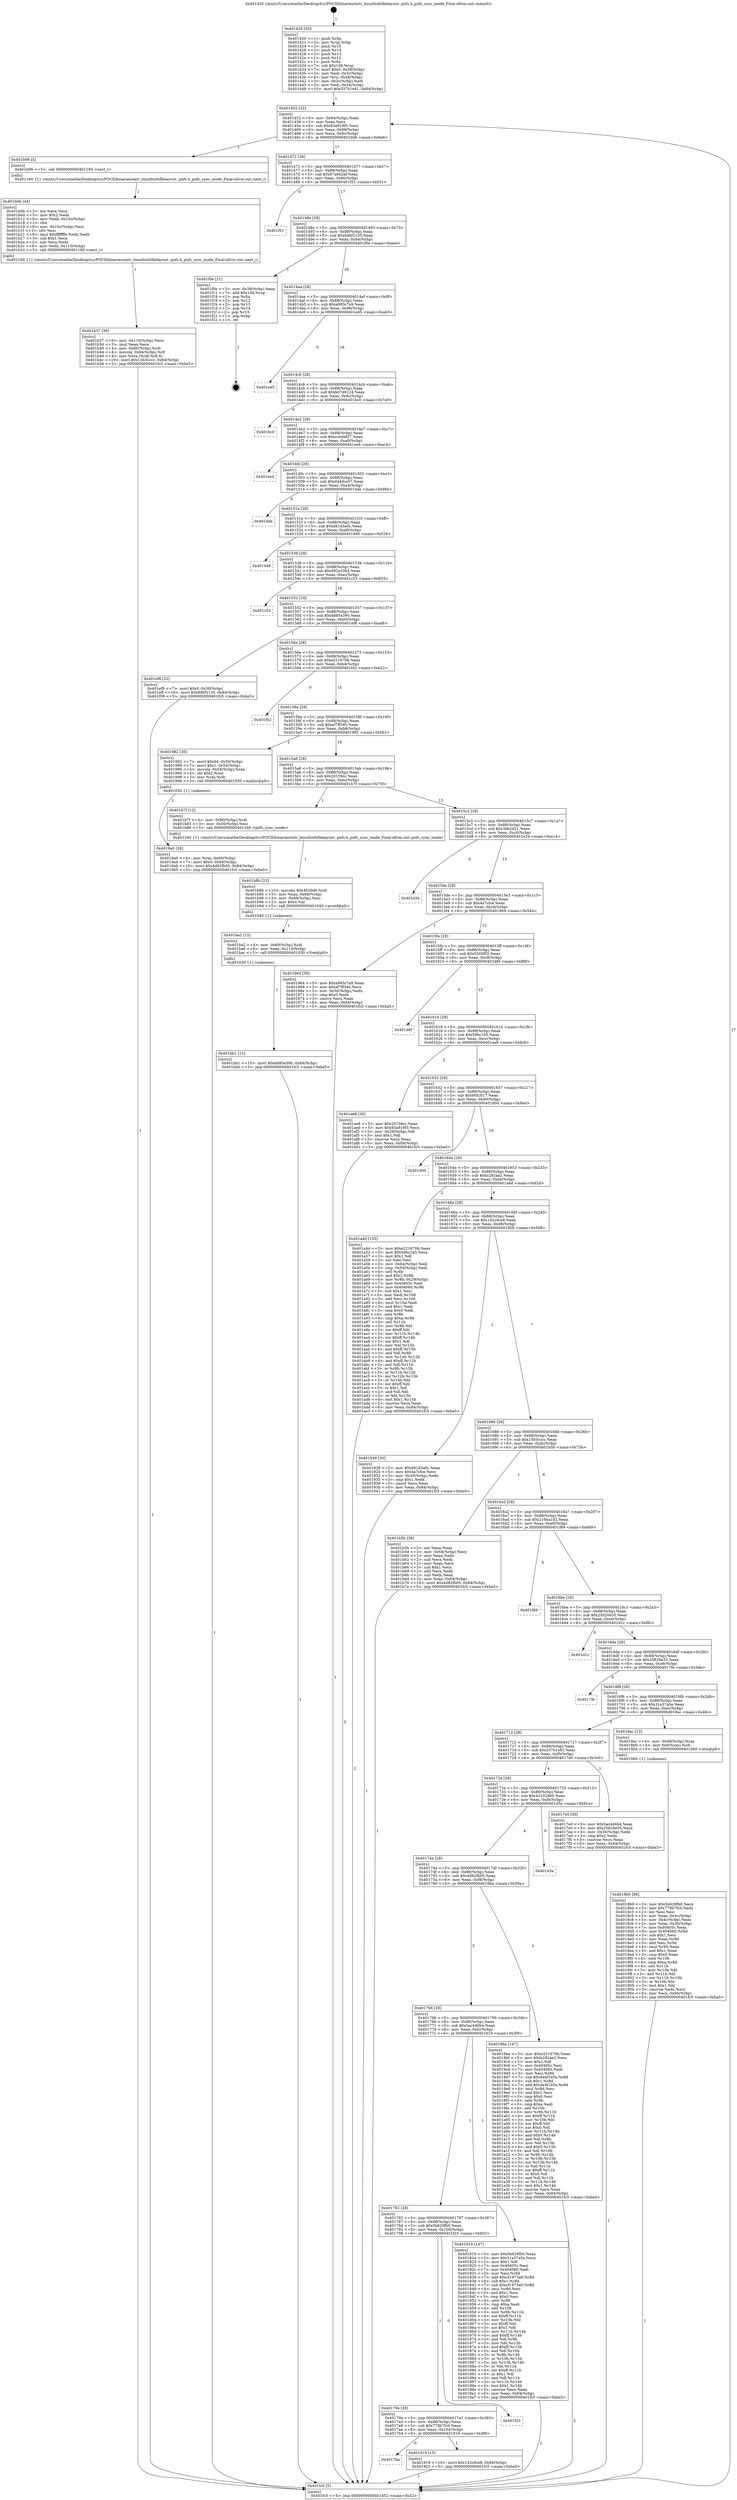 digraph "0x401420" {
  label = "0x401420 (/mnt/c/Users/mathe/Desktop/tcc/POCII/binaries/extr_linuxfsnfsfilelayout..pnfs.h_pnfs_sync_inode_Final-ollvm.out::main(0))"
  labelloc = "t"
  node[shape=record]

  Entry [label="",width=0.3,height=0.3,shape=circle,fillcolor=black,style=filled]
  "0x401452" [label="{
     0x401452 [32]\l
     | [instrs]\l
     &nbsp;&nbsp;0x401452 \<+6\>: mov -0x84(%rbp),%eax\l
     &nbsp;&nbsp;0x401458 \<+2\>: mov %eax,%ecx\l
     &nbsp;&nbsp;0x40145a \<+6\>: sub $0x83a919f3,%ecx\l
     &nbsp;&nbsp;0x401460 \<+6\>: mov %eax,-0x88(%rbp)\l
     &nbsp;&nbsp;0x401466 \<+6\>: mov %ecx,-0x8c(%rbp)\l
     &nbsp;&nbsp;0x40146c \<+6\>: je 0000000000401b06 \<main+0x6e6\>\l
  }"]
  "0x401b06" [label="{
     0x401b06 [5]\l
     | [instrs]\l
     &nbsp;&nbsp;0x401b06 \<+5\>: call 0000000000401160 \<next_i\>\l
     | [calls]\l
     &nbsp;&nbsp;0x401160 \{1\} (/mnt/c/Users/mathe/Desktop/tcc/POCII/binaries/extr_linuxfsnfsfilelayout..pnfs.h_pnfs_sync_inode_Final-ollvm.out::next_i)\l
  }"]
  "0x401472" [label="{
     0x401472 [28]\l
     | [instrs]\l
     &nbsp;&nbsp;0x401472 \<+5\>: jmp 0000000000401477 \<main+0x57\>\l
     &nbsp;&nbsp;0x401477 \<+6\>: mov -0x88(%rbp),%eax\l
     &nbsp;&nbsp;0x40147d \<+5\>: sub $0x97a6b2af,%eax\l
     &nbsp;&nbsp;0x401482 \<+6\>: mov %eax,-0x90(%rbp)\l
     &nbsp;&nbsp;0x401488 \<+6\>: je 0000000000401f51 \<main+0xb31\>\l
  }"]
  Exit [label="",width=0.3,height=0.3,shape=circle,fillcolor=black,style=filled,peripheries=2]
  "0x401f51" [label="{
     0x401f51\l
  }", style=dashed]
  "0x40148e" [label="{
     0x40148e [28]\l
     | [instrs]\l
     &nbsp;&nbsp;0x40148e \<+5\>: jmp 0000000000401493 \<main+0x73\>\l
     &nbsp;&nbsp;0x401493 \<+6\>: mov -0x88(%rbp),%eax\l
     &nbsp;&nbsp;0x401499 \<+5\>: sub $0x9d6f2135,%eax\l
     &nbsp;&nbsp;0x40149e \<+6\>: mov %eax,-0x94(%rbp)\l
     &nbsp;&nbsp;0x4014a4 \<+6\>: je 0000000000401f0e \<main+0xaee\>\l
  }"]
  "0x401bb1" [label="{
     0x401bb1 [15]\l
     | [instrs]\l
     &nbsp;&nbsp;0x401bb1 \<+10\>: movl $0xdd85a390,-0x84(%rbp)\l
     &nbsp;&nbsp;0x401bbb \<+5\>: jmp 0000000000401fc5 \<main+0xba5\>\l
  }"]
  "0x401f0e" [label="{
     0x401f0e [21]\l
     | [instrs]\l
     &nbsp;&nbsp;0x401f0e \<+3\>: mov -0x38(%rbp),%eax\l
     &nbsp;&nbsp;0x401f11 \<+7\>: add $0x108,%rsp\l
     &nbsp;&nbsp;0x401f18 \<+1\>: pop %rbx\l
     &nbsp;&nbsp;0x401f19 \<+2\>: pop %r12\l
     &nbsp;&nbsp;0x401f1b \<+2\>: pop %r13\l
     &nbsp;&nbsp;0x401f1d \<+2\>: pop %r14\l
     &nbsp;&nbsp;0x401f1f \<+2\>: pop %r15\l
     &nbsp;&nbsp;0x401f21 \<+1\>: pop %rbp\l
     &nbsp;&nbsp;0x401f22 \<+1\>: ret\l
  }"]
  "0x4014aa" [label="{
     0x4014aa [28]\l
     | [instrs]\l
     &nbsp;&nbsp;0x4014aa \<+5\>: jmp 00000000004014af \<main+0x8f\>\l
     &nbsp;&nbsp;0x4014af \<+6\>: mov -0x88(%rbp),%eax\l
     &nbsp;&nbsp;0x4014b5 \<+5\>: sub $0xa983c7a9,%eax\l
     &nbsp;&nbsp;0x4014ba \<+6\>: mov %eax,-0x98(%rbp)\l
     &nbsp;&nbsp;0x4014c0 \<+6\>: je 0000000000401ed5 \<main+0xab5\>\l
  }"]
  "0x401ba2" [label="{
     0x401ba2 [15]\l
     | [instrs]\l
     &nbsp;&nbsp;0x401ba2 \<+4\>: mov -0x60(%rbp),%rdi\l
     &nbsp;&nbsp;0x401ba6 \<+6\>: mov %eax,-0x114(%rbp)\l
     &nbsp;&nbsp;0x401bac \<+5\>: call 0000000000401030 \<free@plt\>\l
     | [calls]\l
     &nbsp;&nbsp;0x401030 \{1\} (unknown)\l
  }"]
  "0x401ed5" [label="{
     0x401ed5\l
  }", style=dashed]
  "0x4014c6" [label="{
     0x4014c6 [28]\l
     | [instrs]\l
     &nbsp;&nbsp;0x4014c6 \<+5\>: jmp 00000000004014cb \<main+0xab\>\l
     &nbsp;&nbsp;0x4014cb \<+6\>: mov -0x88(%rbp),%eax\l
     &nbsp;&nbsp;0x4014d1 \<+5\>: sub $0xb07d9124,%eax\l
     &nbsp;&nbsp;0x4014d6 \<+6\>: mov %eax,-0x9c(%rbp)\l
     &nbsp;&nbsp;0x4014dc \<+6\>: je 0000000000401bc0 \<main+0x7a0\>\l
  }"]
  "0x401b8b" [label="{
     0x401b8b [23]\l
     | [instrs]\l
     &nbsp;&nbsp;0x401b8b \<+10\>: movabs $0x4020d6,%rdi\l
     &nbsp;&nbsp;0x401b95 \<+3\>: mov %eax,-0x68(%rbp)\l
     &nbsp;&nbsp;0x401b98 \<+3\>: mov -0x68(%rbp),%esi\l
     &nbsp;&nbsp;0x401b9b \<+2\>: mov $0x0,%al\l
     &nbsp;&nbsp;0x401b9d \<+5\>: call 0000000000401040 \<printf@plt\>\l
     | [calls]\l
     &nbsp;&nbsp;0x401040 \{1\} (unknown)\l
  }"]
  "0x401bc0" [label="{
     0x401bc0\l
  }", style=dashed]
  "0x4014e2" [label="{
     0x4014e2 [28]\l
     | [instrs]\l
     &nbsp;&nbsp;0x4014e2 \<+5\>: jmp 00000000004014e7 \<main+0xc7\>\l
     &nbsp;&nbsp;0x4014e7 \<+6\>: mov -0x88(%rbp),%eax\l
     &nbsp;&nbsp;0x4014ed \<+5\>: sub $0xccb4bf27,%eax\l
     &nbsp;&nbsp;0x4014f2 \<+6\>: mov %eax,-0xa0(%rbp)\l
     &nbsp;&nbsp;0x4014f8 \<+6\>: je 0000000000401ee4 \<main+0xac4\>\l
  }"]
  "0x401b37" [label="{
     0x401b37 [36]\l
     | [instrs]\l
     &nbsp;&nbsp;0x401b37 \<+6\>: mov -0x110(%rbp),%ecx\l
     &nbsp;&nbsp;0x401b3d \<+3\>: imul %eax,%ecx\l
     &nbsp;&nbsp;0x401b40 \<+4\>: mov -0x60(%rbp),%rdi\l
     &nbsp;&nbsp;0x401b44 \<+4\>: movslq -0x64(%rbp),%r8\l
     &nbsp;&nbsp;0x401b48 \<+4\>: mov %ecx,(%rdi,%r8,4)\l
     &nbsp;&nbsp;0x401b4c \<+10\>: movl $0x15b3cccc,-0x84(%rbp)\l
     &nbsp;&nbsp;0x401b56 \<+5\>: jmp 0000000000401fc5 \<main+0xba5\>\l
  }"]
  "0x401ee4" [label="{
     0x401ee4\l
  }", style=dashed]
  "0x4014fe" [label="{
     0x4014fe [28]\l
     | [instrs]\l
     &nbsp;&nbsp;0x4014fe \<+5\>: jmp 0000000000401503 \<main+0xe3\>\l
     &nbsp;&nbsp;0x401503 \<+6\>: mov -0x88(%rbp),%eax\l
     &nbsp;&nbsp;0x401509 \<+5\>: sub $0xd44dce57,%eax\l
     &nbsp;&nbsp;0x40150e \<+6\>: mov %eax,-0xa4(%rbp)\l
     &nbsp;&nbsp;0x401514 \<+6\>: je 0000000000401dab \<main+0x98b\>\l
  }"]
  "0x401b0b" [label="{
     0x401b0b [44]\l
     | [instrs]\l
     &nbsp;&nbsp;0x401b0b \<+2\>: xor %ecx,%ecx\l
     &nbsp;&nbsp;0x401b0d \<+5\>: mov $0x2,%edx\l
     &nbsp;&nbsp;0x401b12 \<+6\>: mov %edx,-0x10c(%rbp)\l
     &nbsp;&nbsp;0x401b18 \<+1\>: cltd\l
     &nbsp;&nbsp;0x401b19 \<+6\>: mov -0x10c(%rbp),%esi\l
     &nbsp;&nbsp;0x401b1f \<+2\>: idiv %esi\l
     &nbsp;&nbsp;0x401b21 \<+6\>: imul $0xfffffffe,%edx,%edx\l
     &nbsp;&nbsp;0x401b27 \<+3\>: sub $0x1,%ecx\l
     &nbsp;&nbsp;0x401b2a \<+2\>: sub %ecx,%edx\l
     &nbsp;&nbsp;0x401b2c \<+6\>: mov %edx,-0x110(%rbp)\l
     &nbsp;&nbsp;0x401b32 \<+5\>: call 0000000000401160 \<next_i\>\l
     | [calls]\l
     &nbsp;&nbsp;0x401160 \{1\} (/mnt/c/Users/mathe/Desktop/tcc/POCII/binaries/extr_linuxfsnfsfilelayout..pnfs.h_pnfs_sync_inode_Final-ollvm.out::next_i)\l
  }"]
  "0x401dab" [label="{
     0x401dab\l
  }", style=dashed]
  "0x40151a" [label="{
     0x40151a [28]\l
     | [instrs]\l
     &nbsp;&nbsp;0x40151a \<+5\>: jmp 000000000040151f \<main+0xff\>\l
     &nbsp;&nbsp;0x40151f \<+6\>: mov -0x88(%rbp),%eax\l
     &nbsp;&nbsp;0x401525 \<+5\>: sub $0xd81d3a0c,%eax\l
     &nbsp;&nbsp;0x40152a \<+6\>: mov %eax,-0xa8(%rbp)\l
     &nbsp;&nbsp;0x401530 \<+6\>: je 0000000000401946 \<main+0x526\>\l
  }"]
  "0x4019a0" [label="{
     0x4019a0 [26]\l
     | [instrs]\l
     &nbsp;&nbsp;0x4019a0 \<+4\>: mov %rax,-0x60(%rbp)\l
     &nbsp;&nbsp;0x4019a4 \<+7\>: movl $0x0,-0x64(%rbp)\l
     &nbsp;&nbsp;0x4019ab \<+10\>: movl $0x4d82fb05,-0x84(%rbp)\l
     &nbsp;&nbsp;0x4019b5 \<+5\>: jmp 0000000000401fc5 \<main+0xba5\>\l
  }"]
  "0x401946" [label="{
     0x401946\l
  }", style=dashed]
  "0x401536" [label="{
     0x401536 [28]\l
     | [instrs]\l
     &nbsp;&nbsp;0x401536 \<+5\>: jmp 000000000040153b \<main+0x11b\>\l
     &nbsp;&nbsp;0x40153b \<+6\>: mov -0x88(%rbp),%eax\l
     &nbsp;&nbsp;0x401541 \<+5\>: sub $0xd92e10d4,%eax\l
     &nbsp;&nbsp;0x401546 \<+6\>: mov %eax,-0xac(%rbp)\l
     &nbsp;&nbsp;0x40154c \<+6\>: je 0000000000401c53 \<main+0x833\>\l
  }"]
  "0x4017ba" [label="{
     0x4017ba\l
  }", style=dashed]
  "0x401c53" [label="{
     0x401c53\l
  }", style=dashed]
  "0x401552" [label="{
     0x401552 [28]\l
     | [instrs]\l
     &nbsp;&nbsp;0x401552 \<+5\>: jmp 0000000000401557 \<main+0x137\>\l
     &nbsp;&nbsp;0x401557 \<+6\>: mov -0x88(%rbp),%eax\l
     &nbsp;&nbsp;0x40155d \<+5\>: sub $0xdd85a390,%eax\l
     &nbsp;&nbsp;0x401562 \<+6\>: mov %eax,-0xb0(%rbp)\l
     &nbsp;&nbsp;0x401568 \<+6\>: je 0000000000401ef8 \<main+0xad8\>\l
  }"]
  "0x401919" [label="{
     0x401919 [15]\l
     | [instrs]\l
     &nbsp;&nbsp;0x401919 \<+10\>: movl $0x142c9ce8,-0x84(%rbp)\l
     &nbsp;&nbsp;0x401923 \<+5\>: jmp 0000000000401fc5 \<main+0xba5\>\l
  }"]
  "0x401ef8" [label="{
     0x401ef8 [22]\l
     | [instrs]\l
     &nbsp;&nbsp;0x401ef8 \<+7\>: movl $0x0,-0x38(%rbp)\l
     &nbsp;&nbsp;0x401eff \<+10\>: movl $0x9d6f2135,-0x84(%rbp)\l
     &nbsp;&nbsp;0x401f09 \<+5\>: jmp 0000000000401fc5 \<main+0xba5\>\l
  }"]
  "0x40156e" [label="{
     0x40156e [28]\l
     | [instrs]\l
     &nbsp;&nbsp;0x40156e \<+5\>: jmp 0000000000401573 \<main+0x153\>\l
     &nbsp;&nbsp;0x401573 \<+6\>: mov -0x88(%rbp),%eax\l
     &nbsp;&nbsp;0x401579 \<+5\>: sub $0xe221670b,%eax\l
     &nbsp;&nbsp;0x40157e \<+6\>: mov %eax,-0xb4(%rbp)\l
     &nbsp;&nbsp;0x401584 \<+6\>: je 0000000000401f42 \<main+0xb22\>\l
  }"]
  "0x40179e" [label="{
     0x40179e [28]\l
     | [instrs]\l
     &nbsp;&nbsp;0x40179e \<+5\>: jmp 00000000004017a3 \<main+0x383\>\l
     &nbsp;&nbsp;0x4017a3 \<+6\>: mov -0x88(%rbp),%eax\l
     &nbsp;&nbsp;0x4017a9 \<+5\>: sub $0x778b7fc0,%eax\l
     &nbsp;&nbsp;0x4017ae \<+6\>: mov %eax,-0x104(%rbp)\l
     &nbsp;&nbsp;0x4017b4 \<+6\>: je 0000000000401919 \<main+0x4f9\>\l
  }"]
  "0x401f42" [label="{
     0x401f42\l
  }", style=dashed]
  "0x40158a" [label="{
     0x40158a [28]\l
     | [instrs]\l
     &nbsp;&nbsp;0x40158a \<+5\>: jmp 000000000040158f \<main+0x16f\>\l
     &nbsp;&nbsp;0x40158f \<+6\>: mov -0x88(%rbp),%eax\l
     &nbsp;&nbsp;0x401595 \<+5\>: sub $0xef7ff340,%eax\l
     &nbsp;&nbsp;0x40159a \<+6\>: mov %eax,-0xb8(%rbp)\l
     &nbsp;&nbsp;0x4015a0 \<+6\>: je 0000000000401982 \<main+0x562\>\l
  }"]
  "0x401f23" [label="{
     0x401f23\l
  }", style=dashed]
  "0x401982" [label="{
     0x401982 [30]\l
     | [instrs]\l
     &nbsp;&nbsp;0x401982 \<+7\>: movl $0x64,-0x50(%rbp)\l
     &nbsp;&nbsp;0x401989 \<+7\>: movl $0x1,-0x54(%rbp)\l
     &nbsp;&nbsp;0x401990 \<+4\>: movslq -0x54(%rbp),%rax\l
     &nbsp;&nbsp;0x401994 \<+4\>: shl $0x2,%rax\l
     &nbsp;&nbsp;0x401998 \<+3\>: mov %rax,%rdi\l
     &nbsp;&nbsp;0x40199b \<+5\>: call 0000000000401050 \<malloc@plt\>\l
     | [calls]\l
     &nbsp;&nbsp;0x401050 \{1\} (unknown)\l
  }"]
  "0x4015a6" [label="{
     0x4015a6 [28]\l
     | [instrs]\l
     &nbsp;&nbsp;0x4015a6 \<+5\>: jmp 00000000004015ab \<main+0x18b\>\l
     &nbsp;&nbsp;0x4015ab \<+6\>: mov -0x88(%rbp),%eax\l
     &nbsp;&nbsp;0x4015b1 \<+5\>: sub $0x20159cc,%eax\l
     &nbsp;&nbsp;0x4015b6 \<+6\>: mov %eax,-0xbc(%rbp)\l
     &nbsp;&nbsp;0x4015bc \<+6\>: je 0000000000401b7f \<main+0x75f\>\l
  }"]
  "0x4018b9" [label="{
     0x4018b9 [96]\l
     | [instrs]\l
     &nbsp;&nbsp;0x4018b9 \<+5\>: mov $0x5b629fb0,%ecx\l
     &nbsp;&nbsp;0x4018be \<+5\>: mov $0x778b7fc0,%edx\l
     &nbsp;&nbsp;0x4018c3 \<+2\>: xor %esi,%esi\l
     &nbsp;&nbsp;0x4018c5 \<+3\>: mov %eax,-0x4c(%rbp)\l
     &nbsp;&nbsp;0x4018c8 \<+3\>: mov -0x4c(%rbp),%eax\l
     &nbsp;&nbsp;0x4018cb \<+3\>: mov %eax,-0x30(%rbp)\l
     &nbsp;&nbsp;0x4018ce \<+7\>: mov 0x40405c,%eax\l
     &nbsp;&nbsp;0x4018d5 \<+8\>: mov 0x404060,%r8d\l
     &nbsp;&nbsp;0x4018dd \<+3\>: sub $0x1,%esi\l
     &nbsp;&nbsp;0x4018e0 \<+3\>: mov %eax,%r9d\l
     &nbsp;&nbsp;0x4018e3 \<+3\>: add %esi,%r9d\l
     &nbsp;&nbsp;0x4018e6 \<+4\>: imul %r9d,%eax\l
     &nbsp;&nbsp;0x4018ea \<+3\>: and $0x1,%eax\l
     &nbsp;&nbsp;0x4018ed \<+3\>: cmp $0x0,%eax\l
     &nbsp;&nbsp;0x4018f0 \<+4\>: sete %r10b\l
     &nbsp;&nbsp;0x4018f4 \<+4\>: cmp $0xa,%r8d\l
     &nbsp;&nbsp;0x4018f8 \<+4\>: setl %r11b\l
     &nbsp;&nbsp;0x4018fc \<+3\>: mov %r10b,%bl\l
     &nbsp;&nbsp;0x4018ff \<+3\>: and %r11b,%bl\l
     &nbsp;&nbsp;0x401902 \<+3\>: xor %r11b,%r10b\l
     &nbsp;&nbsp;0x401905 \<+3\>: or %r10b,%bl\l
     &nbsp;&nbsp;0x401908 \<+3\>: test $0x1,%bl\l
     &nbsp;&nbsp;0x40190b \<+3\>: cmovne %edx,%ecx\l
     &nbsp;&nbsp;0x40190e \<+6\>: mov %ecx,-0x84(%rbp)\l
     &nbsp;&nbsp;0x401914 \<+5\>: jmp 0000000000401fc5 \<main+0xba5\>\l
  }"]
  "0x401b7f" [label="{
     0x401b7f [12]\l
     | [instrs]\l
     &nbsp;&nbsp;0x401b7f \<+4\>: mov -0x60(%rbp),%rdi\l
     &nbsp;&nbsp;0x401b83 \<+3\>: mov -0x50(%rbp),%esi\l
     &nbsp;&nbsp;0x401b86 \<+5\>: call 0000000000401240 \<pnfs_sync_inode\>\l
     | [calls]\l
     &nbsp;&nbsp;0x401240 \{1\} (/mnt/c/Users/mathe/Desktop/tcc/POCII/binaries/extr_linuxfsnfsfilelayout..pnfs.h_pnfs_sync_inode_Final-ollvm.out::pnfs_sync_inode)\l
  }"]
  "0x4015c2" [label="{
     0x4015c2 [28]\l
     | [instrs]\l
     &nbsp;&nbsp;0x4015c2 \<+5\>: jmp 00000000004015c7 \<main+0x1a7\>\l
     &nbsp;&nbsp;0x4015c7 \<+6\>: mov -0x88(%rbp),%eax\l
     &nbsp;&nbsp;0x4015cd \<+5\>: sub $0x3bb2d21,%eax\l
     &nbsp;&nbsp;0x4015d2 \<+6\>: mov %eax,-0xc0(%rbp)\l
     &nbsp;&nbsp;0x4015d8 \<+6\>: je 0000000000401e34 \<main+0xa14\>\l
  }"]
  "0x401782" [label="{
     0x401782 [28]\l
     | [instrs]\l
     &nbsp;&nbsp;0x401782 \<+5\>: jmp 0000000000401787 \<main+0x367\>\l
     &nbsp;&nbsp;0x401787 \<+6\>: mov -0x88(%rbp),%eax\l
     &nbsp;&nbsp;0x40178d \<+5\>: sub $0x5b629fb0,%eax\l
     &nbsp;&nbsp;0x401792 \<+6\>: mov %eax,-0x100(%rbp)\l
     &nbsp;&nbsp;0x401798 \<+6\>: je 0000000000401f23 \<main+0xb03\>\l
  }"]
  "0x401e34" [label="{
     0x401e34\l
  }", style=dashed]
  "0x4015de" [label="{
     0x4015de [28]\l
     | [instrs]\l
     &nbsp;&nbsp;0x4015de \<+5\>: jmp 00000000004015e3 \<main+0x1c3\>\l
     &nbsp;&nbsp;0x4015e3 \<+6\>: mov -0x88(%rbp),%eax\l
     &nbsp;&nbsp;0x4015e9 \<+5\>: sub $0x4a7cfce,%eax\l
     &nbsp;&nbsp;0x4015ee \<+6\>: mov %eax,-0xc4(%rbp)\l
     &nbsp;&nbsp;0x4015f4 \<+6\>: je 0000000000401964 \<main+0x544\>\l
  }"]
  "0x401819" [label="{
     0x401819 [147]\l
     | [instrs]\l
     &nbsp;&nbsp;0x401819 \<+5\>: mov $0x5b629fb0,%eax\l
     &nbsp;&nbsp;0x40181e \<+5\>: mov $0x31a37a5a,%ecx\l
     &nbsp;&nbsp;0x401823 \<+2\>: mov $0x1,%dl\l
     &nbsp;&nbsp;0x401825 \<+7\>: mov 0x40405c,%esi\l
     &nbsp;&nbsp;0x40182c \<+7\>: mov 0x404060,%edi\l
     &nbsp;&nbsp;0x401833 \<+3\>: mov %esi,%r8d\l
     &nbsp;&nbsp;0x401836 \<+7\>: add $0xcf1973a0,%r8d\l
     &nbsp;&nbsp;0x40183d \<+4\>: sub $0x1,%r8d\l
     &nbsp;&nbsp;0x401841 \<+7\>: sub $0xcf1973a0,%r8d\l
     &nbsp;&nbsp;0x401848 \<+4\>: imul %r8d,%esi\l
     &nbsp;&nbsp;0x40184c \<+3\>: and $0x1,%esi\l
     &nbsp;&nbsp;0x40184f \<+3\>: cmp $0x0,%esi\l
     &nbsp;&nbsp;0x401852 \<+4\>: sete %r9b\l
     &nbsp;&nbsp;0x401856 \<+3\>: cmp $0xa,%edi\l
     &nbsp;&nbsp;0x401859 \<+4\>: setl %r10b\l
     &nbsp;&nbsp;0x40185d \<+3\>: mov %r9b,%r11b\l
     &nbsp;&nbsp;0x401860 \<+4\>: xor $0xff,%r11b\l
     &nbsp;&nbsp;0x401864 \<+3\>: mov %r10b,%bl\l
     &nbsp;&nbsp;0x401867 \<+3\>: xor $0xff,%bl\l
     &nbsp;&nbsp;0x40186a \<+3\>: xor $0x1,%dl\l
     &nbsp;&nbsp;0x40186d \<+3\>: mov %r11b,%r14b\l
     &nbsp;&nbsp;0x401870 \<+4\>: and $0xff,%r14b\l
     &nbsp;&nbsp;0x401874 \<+3\>: and %dl,%r9b\l
     &nbsp;&nbsp;0x401877 \<+3\>: mov %bl,%r15b\l
     &nbsp;&nbsp;0x40187a \<+4\>: and $0xff,%r15b\l
     &nbsp;&nbsp;0x40187e \<+3\>: and %dl,%r10b\l
     &nbsp;&nbsp;0x401881 \<+3\>: or %r9b,%r14b\l
     &nbsp;&nbsp;0x401884 \<+3\>: or %r10b,%r15b\l
     &nbsp;&nbsp;0x401887 \<+3\>: xor %r15b,%r14b\l
     &nbsp;&nbsp;0x40188a \<+3\>: or %bl,%r11b\l
     &nbsp;&nbsp;0x40188d \<+4\>: xor $0xff,%r11b\l
     &nbsp;&nbsp;0x401891 \<+3\>: or $0x1,%dl\l
     &nbsp;&nbsp;0x401894 \<+3\>: and %dl,%r11b\l
     &nbsp;&nbsp;0x401897 \<+3\>: or %r11b,%r14b\l
     &nbsp;&nbsp;0x40189a \<+4\>: test $0x1,%r14b\l
     &nbsp;&nbsp;0x40189e \<+3\>: cmovne %ecx,%eax\l
     &nbsp;&nbsp;0x4018a1 \<+6\>: mov %eax,-0x84(%rbp)\l
     &nbsp;&nbsp;0x4018a7 \<+5\>: jmp 0000000000401fc5 \<main+0xba5\>\l
  }"]
  "0x401964" [label="{
     0x401964 [30]\l
     | [instrs]\l
     &nbsp;&nbsp;0x401964 \<+5\>: mov $0xa983c7a9,%eax\l
     &nbsp;&nbsp;0x401969 \<+5\>: mov $0xef7ff340,%ecx\l
     &nbsp;&nbsp;0x40196e \<+3\>: mov -0x30(%rbp),%edx\l
     &nbsp;&nbsp;0x401971 \<+3\>: cmp $0x0,%edx\l
     &nbsp;&nbsp;0x401974 \<+3\>: cmove %ecx,%eax\l
     &nbsp;&nbsp;0x401977 \<+6\>: mov %eax,-0x84(%rbp)\l
     &nbsp;&nbsp;0x40197d \<+5\>: jmp 0000000000401fc5 \<main+0xba5\>\l
  }"]
  "0x4015fa" [label="{
     0x4015fa [28]\l
     | [instrs]\l
     &nbsp;&nbsp;0x4015fa \<+5\>: jmp 00000000004015ff \<main+0x1df\>\l
     &nbsp;&nbsp;0x4015ff \<+6\>: mov -0x88(%rbp),%eax\l
     &nbsp;&nbsp;0x401605 \<+5\>: sub $0x5505f55,%eax\l
     &nbsp;&nbsp;0x40160a \<+6\>: mov %eax,-0xc8(%rbp)\l
     &nbsp;&nbsp;0x401610 \<+6\>: je 0000000000401d8f \<main+0x96f\>\l
  }"]
  "0x401766" [label="{
     0x401766 [28]\l
     | [instrs]\l
     &nbsp;&nbsp;0x401766 \<+5\>: jmp 000000000040176b \<main+0x34b\>\l
     &nbsp;&nbsp;0x40176b \<+6\>: mov -0x88(%rbp),%eax\l
     &nbsp;&nbsp;0x401771 \<+5\>: sub $0x5ac446b4,%eax\l
     &nbsp;&nbsp;0x401776 \<+6\>: mov %eax,-0xfc(%rbp)\l
     &nbsp;&nbsp;0x40177c \<+6\>: je 0000000000401819 \<main+0x3f9\>\l
  }"]
  "0x401d8f" [label="{
     0x401d8f\l
  }", style=dashed]
  "0x401616" [label="{
     0x401616 [28]\l
     | [instrs]\l
     &nbsp;&nbsp;0x401616 \<+5\>: jmp 000000000040161b \<main+0x1fb\>\l
     &nbsp;&nbsp;0x40161b \<+6\>: mov -0x88(%rbp),%eax\l
     &nbsp;&nbsp;0x401621 \<+5\>: sub $0x59bc1b5,%eax\l
     &nbsp;&nbsp;0x401626 \<+6\>: mov %eax,-0xcc(%rbp)\l
     &nbsp;&nbsp;0x40162c \<+6\>: je 0000000000401ae8 \<main+0x6c8\>\l
  }"]
  "0x4019ba" [label="{
     0x4019ba [147]\l
     | [instrs]\l
     &nbsp;&nbsp;0x4019ba \<+5\>: mov $0xe221670b,%eax\l
     &nbsp;&nbsp;0x4019bf \<+5\>: mov $0xb282aa2,%ecx\l
     &nbsp;&nbsp;0x4019c4 \<+2\>: mov $0x1,%dl\l
     &nbsp;&nbsp;0x4019c6 \<+7\>: mov 0x40405c,%esi\l
     &nbsp;&nbsp;0x4019cd \<+7\>: mov 0x404060,%edi\l
     &nbsp;&nbsp;0x4019d4 \<+3\>: mov %esi,%r8d\l
     &nbsp;&nbsp;0x4019d7 \<+7\>: sub $0x4e4f1b5a,%r8d\l
     &nbsp;&nbsp;0x4019de \<+4\>: sub $0x1,%r8d\l
     &nbsp;&nbsp;0x4019e2 \<+7\>: add $0x4e4f1b5a,%r8d\l
     &nbsp;&nbsp;0x4019e9 \<+4\>: imul %r8d,%esi\l
     &nbsp;&nbsp;0x4019ed \<+3\>: and $0x1,%esi\l
     &nbsp;&nbsp;0x4019f0 \<+3\>: cmp $0x0,%esi\l
     &nbsp;&nbsp;0x4019f3 \<+4\>: sete %r9b\l
     &nbsp;&nbsp;0x4019f7 \<+3\>: cmp $0xa,%edi\l
     &nbsp;&nbsp;0x4019fa \<+4\>: setl %r10b\l
     &nbsp;&nbsp;0x4019fe \<+3\>: mov %r9b,%r11b\l
     &nbsp;&nbsp;0x401a01 \<+4\>: xor $0xff,%r11b\l
     &nbsp;&nbsp;0x401a05 \<+3\>: mov %r10b,%bl\l
     &nbsp;&nbsp;0x401a08 \<+3\>: xor $0xff,%bl\l
     &nbsp;&nbsp;0x401a0b \<+3\>: xor $0x0,%dl\l
     &nbsp;&nbsp;0x401a0e \<+3\>: mov %r11b,%r14b\l
     &nbsp;&nbsp;0x401a11 \<+4\>: and $0x0,%r14b\l
     &nbsp;&nbsp;0x401a15 \<+3\>: and %dl,%r9b\l
     &nbsp;&nbsp;0x401a18 \<+3\>: mov %bl,%r15b\l
     &nbsp;&nbsp;0x401a1b \<+4\>: and $0x0,%r15b\l
     &nbsp;&nbsp;0x401a1f \<+3\>: and %dl,%r10b\l
     &nbsp;&nbsp;0x401a22 \<+3\>: or %r9b,%r14b\l
     &nbsp;&nbsp;0x401a25 \<+3\>: or %r10b,%r15b\l
     &nbsp;&nbsp;0x401a28 \<+3\>: xor %r15b,%r14b\l
     &nbsp;&nbsp;0x401a2b \<+3\>: or %bl,%r11b\l
     &nbsp;&nbsp;0x401a2e \<+4\>: xor $0xff,%r11b\l
     &nbsp;&nbsp;0x401a32 \<+3\>: or $0x0,%dl\l
     &nbsp;&nbsp;0x401a35 \<+3\>: and %dl,%r11b\l
     &nbsp;&nbsp;0x401a38 \<+3\>: or %r11b,%r14b\l
     &nbsp;&nbsp;0x401a3b \<+4\>: test $0x1,%r14b\l
     &nbsp;&nbsp;0x401a3f \<+3\>: cmovne %ecx,%eax\l
     &nbsp;&nbsp;0x401a42 \<+6\>: mov %eax,-0x84(%rbp)\l
     &nbsp;&nbsp;0x401a48 \<+5\>: jmp 0000000000401fc5 \<main+0xba5\>\l
  }"]
  "0x401ae8" [label="{
     0x401ae8 [30]\l
     | [instrs]\l
     &nbsp;&nbsp;0x401ae8 \<+5\>: mov $0x20159cc,%eax\l
     &nbsp;&nbsp;0x401aed \<+5\>: mov $0x83a919f3,%ecx\l
     &nbsp;&nbsp;0x401af2 \<+3\>: mov -0x29(%rbp),%dl\l
     &nbsp;&nbsp;0x401af5 \<+3\>: test $0x1,%dl\l
     &nbsp;&nbsp;0x401af8 \<+3\>: cmovne %ecx,%eax\l
     &nbsp;&nbsp;0x401afb \<+6\>: mov %eax,-0x84(%rbp)\l
     &nbsp;&nbsp;0x401b01 \<+5\>: jmp 0000000000401fc5 \<main+0xba5\>\l
  }"]
  "0x401632" [label="{
     0x401632 [28]\l
     | [instrs]\l
     &nbsp;&nbsp;0x401632 \<+5\>: jmp 0000000000401637 \<main+0x217\>\l
     &nbsp;&nbsp;0x401637 \<+6\>: mov -0x88(%rbp),%eax\l
     &nbsp;&nbsp;0x40163d \<+5\>: sub $0x90b3f17,%eax\l
     &nbsp;&nbsp;0x401642 \<+6\>: mov %eax,-0xd0(%rbp)\l
     &nbsp;&nbsp;0x401648 \<+6\>: je 0000000000401d0d \<main+0x8ed\>\l
  }"]
  "0x40174a" [label="{
     0x40174a [28]\l
     | [instrs]\l
     &nbsp;&nbsp;0x40174a \<+5\>: jmp 000000000040174f \<main+0x32f\>\l
     &nbsp;&nbsp;0x40174f \<+6\>: mov -0x88(%rbp),%eax\l
     &nbsp;&nbsp;0x401755 \<+5\>: sub $0x4d82fb05,%eax\l
     &nbsp;&nbsp;0x40175a \<+6\>: mov %eax,-0xf8(%rbp)\l
     &nbsp;&nbsp;0x401760 \<+6\>: je 00000000004019ba \<main+0x59a\>\l
  }"]
  "0x401d0d" [label="{
     0x401d0d\l
  }", style=dashed]
  "0x40164e" [label="{
     0x40164e [28]\l
     | [instrs]\l
     &nbsp;&nbsp;0x40164e \<+5\>: jmp 0000000000401653 \<main+0x233\>\l
     &nbsp;&nbsp;0x401653 \<+6\>: mov -0x88(%rbp),%eax\l
     &nbsp;&nbsp;0x401659 \<+5\>: sub $0xb282aa2,%eax\l
     &nbsp;&nbsp;0x40165e \<+6\>: mov %eax,-0xd4(%rbp)\l
     &nbsp;&nbsp;0x401664 \<+6\>: je 0000000000401a4d \<main+0x62d\>\l
  }"]
  "0x401d3a" [label="{
     0x401d3a\l
  }", style=dashed]
  "0x401a4d" [label="{
     0x401a4d [155]\l
     | [instrs]\l
     &nbsp;&nbsp;0x401a4d \<+5\>: mov $0xe221670b,%eax\l
     &nbsp;&nbsp;0x401a52 \<+5\>: mov $0x59bc1b5,%ecx\l
     &nbsp;&nbsp;0x401a57 \<+2\>: mov $0x1,%dl\l
     &nbsp;&nbsp;0x401a59 \<+2\>: xor %esi,%esi\l
     &nbsp;&nbsp;0x401a5b \<+3\>: mov -0x64(%rbp),%edi\l
     &nbsp;&nbsp;0x401a5e \<+3\>: cmp -0x54(%rbp),%edi\l
     &nbsp;&nbsp;0x401a61 \<+4\>: setl %r8b\l
     &nbsp;&nbsp;0x401a65 \<+4\>: and $0x1,%r8b\l
     &nbsp;&nbsp;0x401a69 \<+4\>: mov %r8b,-0x29(%rbp)\l
     &nbsp;&nbsp;0x401a6d \<+7\>: mov 0x40405c,%edi\l
     &nbsp;&nbsp;0x401a74 \<+8\>: mov 0x404060,%r9d\l
     &nbsp;&nbsp;0x401a7c \<+3\>: sub $0x1,%esi\l
     &nbsp;&nbsp;0x401a7f \<+3\>: mov %edi,%r10d\l
     &nbsp;&nbsp;0x401a82 \<+3\>: add %esi,%r10d\l
     &nbsp;&nbsp;0x401a85 \<+4\>: imul %r10d,%edi\l
     &nbsp;&nbsp;0x401a89 \<+3\>: and $0x1,%edi\l
     &nbsp;&nbsp;0x401a8c \<+3\>: cmp $0x0,%edi\l
     &nbsp;&nbsp;0x401a8f \<+4\>: sete %r8b\l
     &nbsp;&nbsp;0x401a93 \<+4\>: cmp $0xa,%r9d\l
     &nbsp;&nbsp;0x401a97 \<+4\>: setl %r11b\l
     &nbsp;&nbsp;0x401a9b \<+3\>: mov %r8b,%bl\l
     &nbsp;&nbsp;0x401a9e \<+3\>: xor $0xff,%bl\l
     &nbsp;&nbsp;0x401aa1 \<+3\>: mov %r11b,%r14b\l
     &nbsp;&nbsp;0x401aa4 \<+4\>: xor $0xff,%r14b\l
     &nbsp;&nbsp;0x401aa8 \<+3\>: xor $0x1,%dl\l
     &nbsp;&nbsp;0x401aab \<+3\>: mov %bl,%r15b\l
     &nbsp;&nbsp;0x401aae \<+4\>: and $0xff,%r15b\l
     &nbsp;&nbsp;0x401ab2 \<+3\>: and %dl,%r8b\l
     &nbsp;&nbsp;0x401ab5 \<+3\>: mov %r14b,%r12b\l
     &nbsp;&nbsp;0x401ab8 \<+4\>: and $0xff,%r12b\l
     &nbsp;&nbsp;0x401abc \<+3\>: and %dl,%r11b\l
     &nbsp;&nbsp;0x401abf \<+3\>: or %r8b,%r15b\l
     &nbsp;&nbsp;0x401ac2 \<+3\>: or %r11b,%r12b\l
     &nbsp;&nbsp;0x401ac5 \<+3\>: xor %r12b,%r15b\l
     &nbsp;&nbsp;0x401ac8 \<+3\>: or %r14b,%bl\l
     &nbsp;&nbsp;0x401acb \<+3\>: xor $0xff,%bl\l
     &nbsp;&nbsp;0x401ace \<+3\>: or $0x1,%dl\l
     &nbsp;&nbsp;0x401ad1 \<+2\>: and %dl,%bl\l
     &nbsp;&nbsp;0x401ad3 \<+3\>: or %bl,%r15b\l
     &nbsp;&nbsp;0x401ad6 \<+4\>: test $0x1,%r15b\l
     &nbsp;&nbsp;0x401ada \<+3\>: cmovne %ecx,%eax\l
     &nbsp;&nbsp;0x401add \<+6\>: mov %eax,-0x84(%rbp)\l
     &nbsp;&nbsp;0x401ae3 \<+5\>: jmp 0000000000401fc5 \<main+0xba5\>\l
  }"]
  "0x40166a" [label="{
     0x40166a [28]\l
     | [instrs]\l
     &nbsp;&nbsp;0x40166a \<+5\>: jmp 000000000040166f \<main+0x24f\>\l
     &nbsp;&nbsp;0x40166f \<+6\>: mov -0x88(%rbp),%eax\l
     &nbsp;&nbsp;0x401675 \<+5\>: sub $0x142c9ce8,%eax\l
     &nbsp;&nbsp;0x40167a \<+6\>: mov %eax,-0xd8(%rbp)\l
     &nbsp;&nbsp;0x401680 \<+6\>: je 0000000000401928 \<main+0x508\>\l
  }"]
  "0x401420" [label="{
     0x401420 [50]\l
     | [instrs]\l
     &nbsp;&nbsp;0x401420 \<+1\>: push %rbp\l
     &nbsp;&nbsp;0x401421 \<+3\>: mov %rsp,%rbp\l
     &nbsp;&nbsp;0x401424 \<+2\>: push %r15\l
     &nbsp;&nbsp;0x401426 \<+2\>: push %r14\l
     &nbsp;&nbsp;0x401428 \<+2\>: push %r13\l
     &nbsp;&nbsp;0x40142a \<+2\>: push %r12\l
     &nbsp;&nbsp;0x40142c \<+1\>: push %rbx\l
     &nbsp;&nbsp;0x40142d \<+7\>: sub $0x108,%rsp\l
     &nbsp;&nbsp;0x401434 \<+7\>: movl $0x0,-0x38(%rbp)\l
     &nbsp;&nbsp;0x40143b \<+3\>: mov %edi,-0x3c(%rbp)\l
     &nbsp;&nbsp;0x40143e \<+4\>: mov %rsi,-0x48(%rbp)\l
     &nbsp;&nbsp;0x401442 \<+3\>: mov -0x3c(%rbp),%edi\l
     &nbsp;&nbsp;0x401445 \<+3\>: mov %edi,-0x34(%rbp)\l
     &nbsp;&nbsp;0x401448 \<+10\>: movl $0x337b1e81,-0x84(%rbp)\l
  }"]
  "0x401928" [label="{
     0x401928 [30]\l
     | [instrs]\l
     &nbsp;&nbsp;0x401928 \<+5\>: mov $0xd81d3a0c,%eax\l
     &nbsp;&nbsp;0x40192d \<+5\>: mov $0x4a7cfce,%ecx\l
     &nbsp;&nbsp;0x401932 \<+3\>: mov -0x30(%rbp),%edx\l
     &nbsp;&nbsp;0x401935 \<+3\>: cmp $0x1,%edx\l
     &nbsp;&nbsp;0x401938 \<+3\>: cmovl %ecx,%eax\l
     &nbsp;&nbsp;0x40193b \<+6\>: mov %eax,-0x84(%rbp)\l
     &nbsp;&nbsp;0x401941 \<+5\>: jmp 0000000000401fc5 \<main+0xba5\>\l
  }"]
  "0x401686" [label="{
     0x401686 [28]\l
     | [instrs]\l
     &nbsp;&nbsp;0x401686 \<+5\>: jmp 000000000040168b \<main+0x26b\>\l
     &nbsp;&nbsp;0x40168b \<+6\>: mov -0x88(%rbp),%eax\l
     &nbsp;&nbsp;0x401691 \<+5\>: sub $0x15b3cccc,%eax\l
     &nbsp;&nbsp;0x401696 \<+6\>: mov %eax,-0xdc(%rbp)\l
     &nbsp;&nbsp;0x40169c \<+6\>: je 0000000000401b5b \<main+0x73b\>\l
  }"]
  "0x401fc5" [label="{
     0x401fc5 [5]\l
     | [instrs]\l
     &nbsp;&nbsp;0x401fc5 \<+5\>: jmp 0000000000401452 \<main+0x32\>\l
  }"]
  "0x401b5b" [label="{
     0x401b5b [36]\l
     | [instrs]\l
     &nbsp;&nbsp;0x401b5b \<+2\>: xor %eax,%eax\l
     &nbsp;&nbsp;0x401b5d \<+3\>: mov -0x64(%rbp),%ecx\l
     &nbsp;&nbsp;0x401b60 \<+2\>: mov %eax,%edx\l
     &nbsp;&nbsp;0x401b62 \<+2\>: sub %ecx,%edx\l
     &nbsp;&nbsp;0x401b64 \<+2\>: mov %eax,%ecx\l
     &nbsp;&nbsp;0x401b66 \<+3\>: sub $0x1,%ecx\l
     &nbsp;&nbsp;0x401b69 \<+2\>: add %ecx,%edx\l
     &nbsp;&nbsp;0x401b6b \<+2\>: sub %edx,%eax\l
     &nbsp;&nbsp;0x401b6d \<+3\>: mov %eax,-0x64(%rbp)\l
     &nbsp;&nbsp;0x401b70 \<+10\>: movl $0x4d82fb05,-0x84(%rbp)\l
     &nbsp;&nbsp;0x401b7a \<+5\>: jmp 0000000000401fc5 \<main+0xba5\>\l
  }"]
  "0x4016a2" [label="{
     0x4016a2 [28]\l
     | [instrs]\l
     &nbsp;&nbsp;0x4016a2 \<+5\>: jmp 00000000004016a7 \<main+0x287\>\l
     &nbsp;&nbsp;0x4016a7 \<+6\>: mov -0x88(%rbp),%eax\l
     &nbsp;&nbsp;0x4016ad \<+5\>: sub $0x216ba1d2,%eax\l
     &nbsp;&nbsp;0x4016b2 \<+6\>: mov %eax,-0xe0(%rbp)\l
     &nbsp;&nbsp;0x4016b8 \<+6\>: je 0000000000401f89 \<main+0xb69\>\l
  }"]
  "0x40172e" [label="{
     0x40172e [28]\l
     | [instrs]\l
     &nbsp;&nbsp;0x40172e \<+5\>: jmp 0000000000401733 \<main+0x313\>\l
     &nbsp;&nbsp;0x401733 \<+6\>: mov -0x88(%rbp),%eax\l
     &nbsp;&nbsp;0x401739 \<+5\>: sub $0x43102860,%eax\l
     &nbsp;&nbsp;0x40173e \<+6\>: mov %eax,-0xf4(%rbp)\l
     &nbsp;&nbsp;0x401744 \<+6\>: je 0000000000401d3a \<main+0x91a\>\l
  }"]
  "0x401f89" [label="{
     0x401f89\l
  }", style=dashed]
  "0x4016be" [label="{
     0x4016be [28]\l
     | [instrs]\l
     &nbsp;&nbsp;0x4016be \<+5\>: jmp 00000000004016c3 \<main+0x2a3\>\l
     &nbsp;&nbsp;0x4016c3 \<+6\>: mov -0x88(%rbp),%eax\l
     &nbsp;&nbsp;0x4016c9 \<+5\>: sub $0x25020e35,%eax\l
     &nbsp;&nbsp;0x4016ce \<+6\>: mov %eax,-0xe4(%rbp)\l
     &nbsp;&nbsp;0x4016d4 \<+6\>: je 0000000000401d1c \<main+0x8fc\>\l
  }"]
  "0x4017e0" [label="{
     0x4017e0 [30]\l
     | [instrs]\l
     &nbsp;&nbsp;0x4017e0 \<+5\>: mov $0x5ac446b4,%eax\l
     &nbsp;&nbsp;0x4017e5 \<+5\>: mov $0x25826e35,%ecx\l
     &nbsp;&nbsp;0x4017ea \<+3\>: mov -0x34(%rbp),%edx\l
     &nbsp;&nbsp;0x4017ed \<+3\>: cmp $0x2,%edx\l
     &nbsp;&nbsp;0x4017f0 \<+3\>: cmovne %ecx,%eax\l
     &nbsp;&nbsp;0x4017f3 \<+6\>: mov %eax,-0x84(%rbp)\l
     &nbsp;&nbsp;0x4017f9 \<+5\>: jmp 0000000000401fc5 \<main+0xba5\>\l
  }"]
  "0x401d1c" [label="{
     0x401d1c\l
  }", style=dashed]
  "0x4016da" [label="{
     0x4016da [28]\l
     | [instrs]\l
     &nbsp;&nbsp;0x4016da \<+5\>: jmp 00000000004016df \<main+0x2bf\>\l
     &nbsp;&nbsp;0x4016df \<+6\>: mov -0x88(%rbp),%eax\l
     &nbsp;&nbsp;0x4016e5 \<+5\>: sub $0x25826e35,%eax\l
     &nbsp;&nbsp;0x4016ea \<+6\>: mov %eax,-0xe8(%rbp)\l
     &nbsp;&nbsp;0x4016f0 \<+6\>: je 00000000004017fe \<main+0x3de\>\l
  }"]
  "0x401712" [label="{
     0x401712 [28]\l
     | [instrs]\l
     &nbsp;&nbsp;0x401712 \<+5\>: jmp 0000000000401717 \<main+0x2f7\>\l
     &nbsp;&nbsp;0x401717 \<+6\>: mov -0x88(%rbp),%eax\l
     &nbsp;&nbsp;0x40171d \<+5\>: sub $0x337b1e81,%eax\l
     &nbsp;&nbsp;0x401722 \<+6\>: mov %eax,-0xf0(%rbp)\l
     &nbsp;&nbsp;0x401728 \<+6\>: je 00000000004017e0 \<main+0x3c0\>\l
  }"]
  "0x4017fe" [label="{
     0x4017fe\l
  }", style=dashed]
  "0x4016f6" [label="{
     0x4016f6 [28]\l
     | [instrs]\l
     &nbsp;&nbsp;0x4016f6 \<+5\>: jmp 00000000004016fb \<main+0x2db\>\l
     &nbsp;&nbsp;0x4016fb \<+6\>: mov -0x88(%rbp),%eax\l
     &nbsp;&nbsp;0x401701 \<+5\>: sub $0x31a37a5a,%eax\l
     &nbsp;&nbsp;0x401706 \<+6\>: mov %eax,-0xec(%rbp)\l
     &nbsp;&nbsp;0x40170c \<+6\>: je 00000000004018ac \<main+0x48c\>\l
  }"]
  "0x4018ac" [label="{
     0x4018ac [13]\l
     | [instrs]\l
     &nbsp;&nbsp;0x4018ac \<+4\>: mov -0x48(%rbp),%rax\l
     &nbsp;&nbsp;0x4018b0 \<+4\>: mov 0x8(%rax),%rdi\l
     &nbsp;&nbsp;0x4018b4 \<+5\>: call 0000000000401060 \<atoi@plt\>\l
     | [calls]\l
     &nbsp;&nbsp;0x401060 \{1\} (unknown)\l
  }"]
  Entry -> "0x401420" [label=" 1"]
  "0x401452" -> "0x401b06" [label=" 1"]
  "0x401452" -> "0x401472" [label=" 17"]
  "0x401f0e" -> Exit [label=" 1"]
  "0x401472" -> "0x401f51" [label=" 0"]
  "0x401472" -> "0x40148e" [label=" 17"]
  "0x401ef8" -> "0x401fc5" [label=" 1"]
  "0x40148e" -> "0x401f0e" [label=" 1"]
  "0x40148e" -> "0x4014aa" [label=" 16"]
  "0x401bb1" -> "0x401fc5" [label=" 1"]
  "0x4014aa" -> "0x401ed5" [label=" 0"]
  "0x4014aa" -> "0x4014c6" [label=" 16"]
  "0x401ba2" -> "0x401bb1" [label=" 1"]
  "0x4014c6" -> "0x401bc0" [label=" 0"]
  "0x4014c6" -> "0x4014e2" [label=" 16"]
  "0x401b8b" -> "0x401ba2" [label=" 1"]
  "0x4014e2" -> "0x401ee4" [label=" 0"]
  "0x4014e2" -> "0x4014fe" [label=" 16"]
  "0x401b7f" -> "0x401b8b" [label=" 1"]
  "0x4014fe" -> "0x401dab" [label=" 0"]
  "0x4014fe" -> "0x40151a" [label=" 16"]
  "0x401b5b" -> "0x401fc5" [label=" 1"]
  "0x40151a" -> "0x401946" [label=" 0"]
  "0x40151a" -> "0x401536" [label=" 16"]
  "0x401b37" -> "0x401fc5" [label=" 1"]
  "0x401536" -> "0x401c53" [label=" 0"]
  "0x401536" -> "0x401552" [label=" 16"]
  "0x401b0b" -> "0x401b37" [label=" 1"]
  "0x401552" -> "0x401ef8" [label=" 1"]
  "0x401552" -> "0x40156e" [label=" 15"]
  "0x401b06" -> "0x401b0b" [label=" 1"]
  "0x40156e" -> "0x401f42" [label=" 0"]
  "0x40156e" -> "0x40158a" [label=" 15"]
  "0x401a4d" -> "0x401fc5" [label=" 2"]
  "0x40158a" -> "0x401982" [label=" 1"]
  "0x40158a" -> "0x4015a6" [label=" 14"]
  "0x4019ba" -> "0x401fc5" [label=" 2"]
  "0x4015a6" -> "0x401b7f" [label=" 1"]
  "0x4015a6" -> "0x4015c2" [label=" 13"]
  "0x401982" -> "0x4019a0" [label=" 1"]
  "0x4015c2" -> "0x401e34" [label=" 0"]
  "0x4015c2" -> "0x4015de" [label=" 13"]
  "0x401964" -> "0x401fc5" [label=" 1"]
  "0x4015de" -> "0x401964" [label=" 1"]
  "0x4015de" -> "0x4015fa" [label=" 12"]
  "0x401928" -> "0x401fc5" [label=" 1"]
  "0x4015fa" -> "0x401d8f" [label=" 0"]
  "0x4015fa" -> "0x401616" [label=" 12"]
  "0x40179e" -> "0x4017ba" [label=" 0"]
  "0x401616" -> "0x401ae8" [label=" 2"]
  "0x401616" -> "0x401632" [label=" 10"]
  "0x40179e" -> "0x401919" [label=" 1"]
  "0x401632" -> "0x401d0d" [label=" 0"]
  "0x401632" -> "0x40164e" [label=" 10"]
  "0x401782" -> "0x40179e" [label=" 1"]
  "0x40164e" -> "0x401a4d" [label=" 2"]
  "0x40164e" -> "0x40166a" [label=" 8"]
  "0x401782" -> "0x401f23" [label=" 0"]
  "0x40166a" -> "0x401928" [label=" 1"]
  "0x40166a" -> "0x401686" [label=" 7"]
  "0x4018b9" -> "0x401fc5" [label=" 1"]
  "0x401686" -> "0x401b5b" [label=" 1"]
  "0x401686" -> "0x4016a2" [label=" 6"]
  "0x4018ac" -> "0x4018b9" [label=" 1"]
  "0x4016a2" -> "0x401f89" [label=" 0"]
  "0x4016a2" -> "0x4016be" [label=" 6"]
  "0x401819" -> "0x401fc5" [label=" 1"]
  "0x4016be" -> "0x401d1c" [label=" 0"]
  "0x4016be" -> "0x4016da" [label=" 6"]
  "0x401766" -> "0x401782" [label=" 1"]
  "0x4016da" -> "0x4017fe" [label=" 0"]
  "0x4016da" -> "0x4016f6" [label=" 6"]
  "0x401919" -> "0x401fc5" [label=" 1"]
  "0x4016f6" -> "0x4018ac" [label=" 1"]
  "0x4016f6" -> "0x401712" [label=" 5"]
  "0x401766" -> "0x401819" [label=" 1"]
  "0x401712" -> "0x4017e0" [label=" 1"]
  "0x401712" -> "0x40172e" [label=" 4"]
  "0x4017e0" -> "0x401fc5" [label=" 1"]
  "0x401420" -> "0x401452" [label=" 1"]
  "0x401fc5" -> "0x401452" [label=" 17"]
  "0x4019a0" -> "0x401fc5" [label=" 1"]
  "0x40172e" -> "0x401d3a" [label=" 0"]
  "0x40172e" -> "0x40174a" [label=" 4"]
  "0x401ae8" -> "0x401fc5" [label=" 2"]
  "0x40174a" -> "0x4019ba" [label=" 2"]
  "0x40174a" -> "0x401766" [label=" 2"]
}
